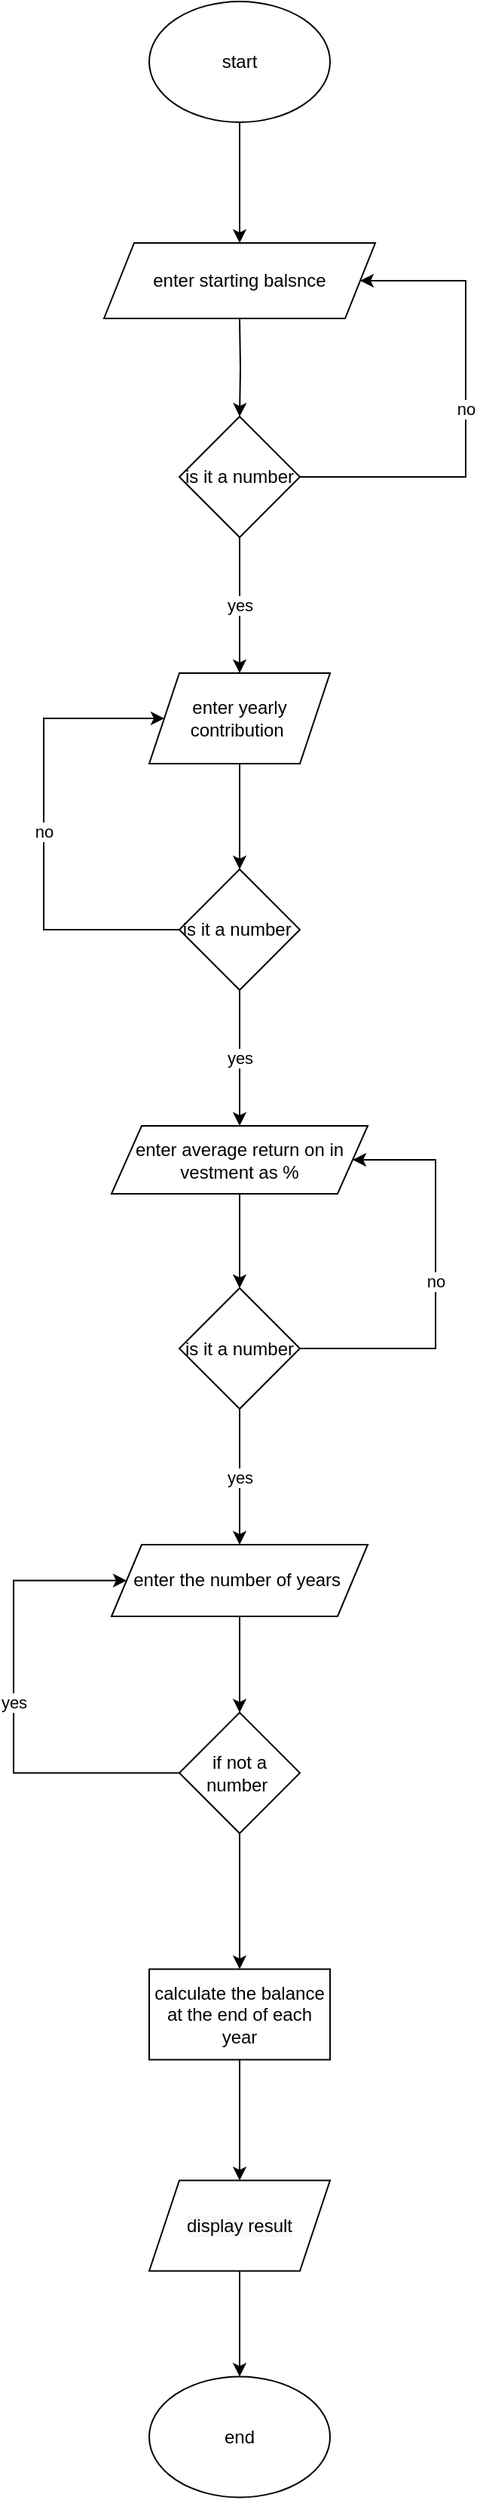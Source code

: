 <mxfile version="13.7.3" type="github">
  <diagram id="QYwQoGs2WD22laDeAXIQ" name="Page-1">
    <mxGraphModel dx="1038" dy="548" grid="1" gridSize="10" guides="1" tooltips="1" connect="1" arrows="1" fold="1" page="1" pageScale="1" pageWidth="850" pageHeight="1100" math="0" shadow="0">
      <root>
        <mxCell id="0" />
        <mxCell id="1" parent="0" />
        <mxCell id="GtAdoeylb1GJBFZ6TU4h-5" value="" style="edgeStyle=orthogonalEdgeStyle;rounded=0;orthogonalLoop=1;jettySize=auto;html=1;" edge="1" parent="1" source="GtAdoeylb1GJBFZ6TU4h-1">
          <mxGeometry relative="1" as="geometry">
            <mxPoint x="360" y="210" as="targetPoint" />
          </mxGeometry>
        </mxCell>
        <mxCell id="GtAdoeylb1GJBFZ6TU4h-1" value="start" style="ellipse;whiteSpace=wrap;html=1;" vertex="1" parent="1">
          <mxGeometry x="300" y="50" width="120" height="80" as="geometry" />
        </mxCell>
        <mxCell id="GtAdoeylb1GJBFZ6TU4h-21" value="" style="edgeStyle=orthogonalEdgeStyle;rounded=0;orthogonalLoop=1;jettySize=auto;html=1;" edge="1" parent="1" target="GtAdoeylb1GJBFZ6TU4h-20">
          <mxGeometry relative="1" as="geometry">
            <mxPoint x="360" y="260" as="sourcePoint" />
          </mxGeometry>
        </mxCell>
        <mxCell id="GtAdoeylb1GJBFZ6TU4h-4" value="enter starting balsnce" style="shape=parallelogram;perimeter=parallelogramPerimeter;whiteSpace=wrap;html=1;fixedSize=1;" vertex="1" parent="1">
          <mxGeometry x="270" y="210" width="180" height="50" as="geometry" />
        </mxCell>
        <mxCell id="GtAdoeylb1GJBFZ6TU4h-22" value="no" style="edgeStyle=orthogonalEdgeStyle;rounded=0;orthogonalLoop=1;jettySize=auto;html=1;entryX=1;entryY=0.5;entryDx=0;entryDy=0;" edge="1" parent="1" source="GtAdoeylb1GJBFZ6TU4h-20">
          <mxGeometry relative="1" as="geometry">
            <mxPoint x="440" y="235" as="targetPoint" />
            <Array as="points">
              <mxPoint x="510" y="365" />
              <mxPoint x="510" y="235" />
            </Array>
          </mxGeometry>
        </mxCell>
        <mxCell id="GtAdoeylb1GJBFZ6TU4h-24" value="yes" style="edgeStyle=orthogonalEdgeStyle;rounded=0;orthogonalLoop=1;jettySize=auto;html=1;" edge="1" parent="1" source="GtAdoeylb1GJBFZ6TU4h-20" target="GtAdoeylb1GJBFZ6TU4h-23">
          <mxGeometry relative="1" as="geometry" />
        </mxCell>
        <mxCell id="GtAdoeylb1GJBFZ6TU4h-20" value="is it a number" style="rhombus;whiteSpace=wrap;html=1;" vertex="1" parent="1">
          <mxGeometry x="320" y="325" width="80" height="80" as="geometry" />
        </mxCell>
        <mxCell id="GtAdoeylb1GJBFZ6TU4h-26" value="" style="edgeStyle=orthogonalEdgeStyle;rounded=0;orthogonalLoop=1;jettySize=auto;html=1;" edge="1" parent="1" source="GtAdoeylb1GJBFZ6TU4h-23" target="GtAdoeylb1GJBFZ6TU4h-25">
          <mxGeometry relative="1" as="geometry" />
        </mxCell>
        <mxCell id="GtAdoeylb1GJBFZ6TU4h-23" value="enter yearly contribution&amp;nbsp;" style="shape=parallelogram;perimeter=parallelogramPerimeter;whiteSpace=wrap;html=1;fixedSize=1;" vertex="1" parent="1">
          <mxGeometry x="300" y="495" width="120" height="60" as="geometry" />
        </mxCell>
        <mxCell id="GtAdoeylb1GJBFZ6TU4h-29" value="yes" style="edgeStyle=orthogonalEdgeStyle;rounded=0;orthogonalLoop=1;jettySize=auto;html=1;" edge="1" parent="1" source="GtAdoeylb1GJBFZ6TU4h-25" target="GtAdoeylb1GJBFZ6TU4h-28">
          <mxGeometry relative="1" as="geometry" />
        </mxCell>
        <mxCell id="GtAdoeylb1GJBFZ6TU4h-30" value="no" style="edgeStyle=orthogonalEdgeStyle;rounded=0;orthogonalLoop=1;jettySize=auto;html=1;entryX=0;entryY=0.5;entryDx=0;entryDy=0;" edge="1" parent="1" source="GtAdoeylb1GJBFZ6TU4h-25" target="GtAdoeylb1GJBFZ6TU4h-23">
          <mxGeometry relative="1" as="geometry">
            <Array as="points">
              <mxPoint x="230" y="665" />
              <mxPoint x="230" y="525" />
            </Array>
          </mxGeometry>
        </mxCell>
        <mxCell id="GtAdoeylb1GJBFZ6TU4h-25" value="is it a number&amp;nbsp;" style="rhombus;whiteSpace=wrap;html=1;" vertex="1" parent="1">
          <mxGeometry x="320" y="625" width="80" height="80" as="geometry" />
        </mxCell>
        <mxCell id="GtAdoeylb1GJBFZ6TU4h-32" value="" style="edgeStyle=orthogonalEdgeStyle;rounded=0;orthogonalLoop=1;jettySize=auto;html=1;" edge="1" parent="1" source="GtAdoeylb1GJBFZ6TU4h-28" target="GtAdoeylb1GJBFZ6TU4h-31">
          <mxGeometry relative="1" as="geometry" />
        </mxCell>
        <mxCell id="GtAdoeylb1GJBFZ6TU4h-28" value="enter average return on in vestment as %" style="shape=parallelogram;perimeter=parallelogramPerimeter;whiteSpace=wrap;html=1;fixedSize=1;" vertex="1" parent="1">
          <mxGeometry x="275" y="795" width="170" height="45" as="geometry" />
        </mxCell>
        <mxCell id="GtAdoeylb1GJBFZ6TU4h-33" value="no" style="edgeStyle=orthogonalEdgeStyle;rounded=0;orthogonalLoop=1;jettySize=auto;html=1;entryX=1;entryY=0.5;entryDx=0;entryDy=0;" edge="1" parent="1" source="GtAdoeylb1GJBFZ6TU4h-31" target="GtAdoeylb1GJBFZ6TU4h-28">
          <mxGeometry relative="1" as="geometry">
            <Array as="points">
              <mxPoint x="490" y="943" />
              <mxPoint x="490" y="818" />
            </Array>
          </mxGeometry>
        </mxCell>
        <mxCell id="GtAdoeylb1GJBFZ6TU4h-39" value="yes" style="edgeStyle=orthogonalEdgeStyle;rounded=0;orthogonalLoop=1;jettySize=auto;html=1;exitX=0.5;exitY=1;exitDx=0;exitDy=0;entryX=0.5;entryY=0;entryDx=0;entryDy=0;" edge="1" parent="1" source="GtAdoeylb1GJBFZ6TU4h-31" target="GtAdoeylb1GJBFZ6TU4h-34">
          <mxGeometry relative="1" as="geometry" />
        </mxCell>
        <mxCell id="GtAdoeylb1GJBFZ6TU4h-31" value="is it a number" style="rhombus;whiteSpace=wrap;html=1;" vertex="1" parent="1">
          <mxGeometry x="320" y="902.5" width="80" height="80" as="geometry" />
        </mxCell>
        <mxCell id="GtAdoeylb1GJBFZ6TU4h-37" value="" style="edgeStyle=orthogonalEdgeStyle;rounded=0;orthogonalLoop=1;jettySize=auto;html=1;" edge="1" parent="1" source="GtAdoeylb1GJBFZ6TU4h-34" target="GtAdoeylb1GJBFZ6TU4h-36">
          <mxGeometry relative="1" as="geometry" />
        </mxCell>
        <mxCell id="GtAdoeylb1GJBFZ6TU4h-34" value="enter the number of years&amp;nbsp;" style="shape=parallelogram;perimeter=parallelogramPerimeter;whiteSpace=wrap;html=1;fixedSize=1;" vertex="1" parent="1">
          <mxGeometry x="275" y="1072.5" width="170" height="47.5" as="geometry" />
        </mxCell>
        <mxCell id="GtAdoeylb1GJBFZ6TU4h-38" value="yes" style="edgeStyle=orthogonalEdgeStyle;rounded=0;orthogonalLoop=1;jettySize=auto;html=1;entryX=0;entryY=0.5;entryDx=0;entryDy=0;" edge="1" parent="1" source="GtAdoeylb1GJBFZ6TU4h-36" target="GtAdoeylb1GJBFZ6TU4h-34">
          <mxGeometry relative="1" as="geometry">
            <Array as="points">
              <mxPoint x="210" y="1224" />
              <mxPoint x="210" y="1096" />
            </Array>
          </mxGeometry>
        </mxCell>
        <mxCell id="GtAdoeylb1GJBFZ6TU4h-43" value="" style="edgeStyle=orthogonalEdgeStyle;rounded=0;orthogonalLoop=1;jettySize=auto;html=1;" edge="1" parent="1" source="GtAdoeylb1GJBFZ6TU4h-36" target="GtAdoeylb1GJBFZ6TU4h-42">
          <mxGeometry relative="1" as="geometry" />
        </mxCell>
        <mxCell id="GtAdoeylb1GJBFZ6TU4h-36" value="if not a number&amp;nbsp;" style="rhombus;whiteSpace=wrap;html=1;" vertex="1" parent="1">
          <mxGeometry x="320" y="1183.75" width="80" height="80" as="geometry" />
        </mxCell>
        <mxCell id="GtAdoeylb1GJBFZ6TU4h-46" value="" style="edgeStyle=orthogonalEdgeStyle;rounded=0;orthogonalLoop=1;jettySize=auto;html=1;" edge="1" parent="1" source="GtAdoeylb1GJBFZ6TU4h-42" target="GtAdoeylb1GJBFZ6TU4h-45">
          <mxGeometry relative="1" as="geometry" />
        </mxCell>
        <mxCell id="GtAdoeylb1GJBFZ6TU4h-42" value="calculate the balance at the end of each year" style="whiteSpace=wrap;html=1;" vertex="1" parent="1">
          <mxGeometry x="300" y="1353.75" width="120" height="60" as="geometry" />
        </mxCell>
        <mxCell id="GtAdoeylb1GJBFZ6TU4h-48" value="" style="edgeStyle=orthogonalEdgeStyle;rounded=0;orthogonalLoop=1;jettySize=auto;html=1;" edge="1" parent="1" source="GtAdoeylb1GJBFZ6TU4h-45" target="GtAdoeylb1GJBFZ6TU4h-47">
          <mxGeometry relative="1" as="geometry" />
        </mxCell>
        <mxCell id="GtAdoeylb1GJBFZ6TU4h-45" value="&#xa;&#xa;&lt;span style=&quot;color: rgb(0, 0, 0); font-family: helvetica; font-size: 12px; font-style: normal; font-weight: 400; letter-spacing: normal; text-align: center; text-indent: 0px; text-transform: none; word-spacing: 0px; background-color: rgb(248, 249, 250); display: inline; float: none;&quot;&gt;display result&lt;/span&gt;&#xa;&#xa;" style="shape=parallelogram;perimeter=parallelogramPerimeter;whiteSpace=wrap;html=1;fixedSize=1;" vertex="1" parent="1">
          <mxGeometry x="300" y="1493.75" width="120" height="60" as="geometry" />
        </mxCell>
        <mxCell id="GtAdoeylb1GJBFZ6TU4h-47" value="end" style="ellipse;whiteSpace=wrap;html=1;" vertex="1" parent="1">
          <mxGeometry x="300" y="1623.75" width="120" height="80" as="geometry" />
        </mxCell>
      </root>
    </mxGraphModel>
  </diagram>
</mxfile>
